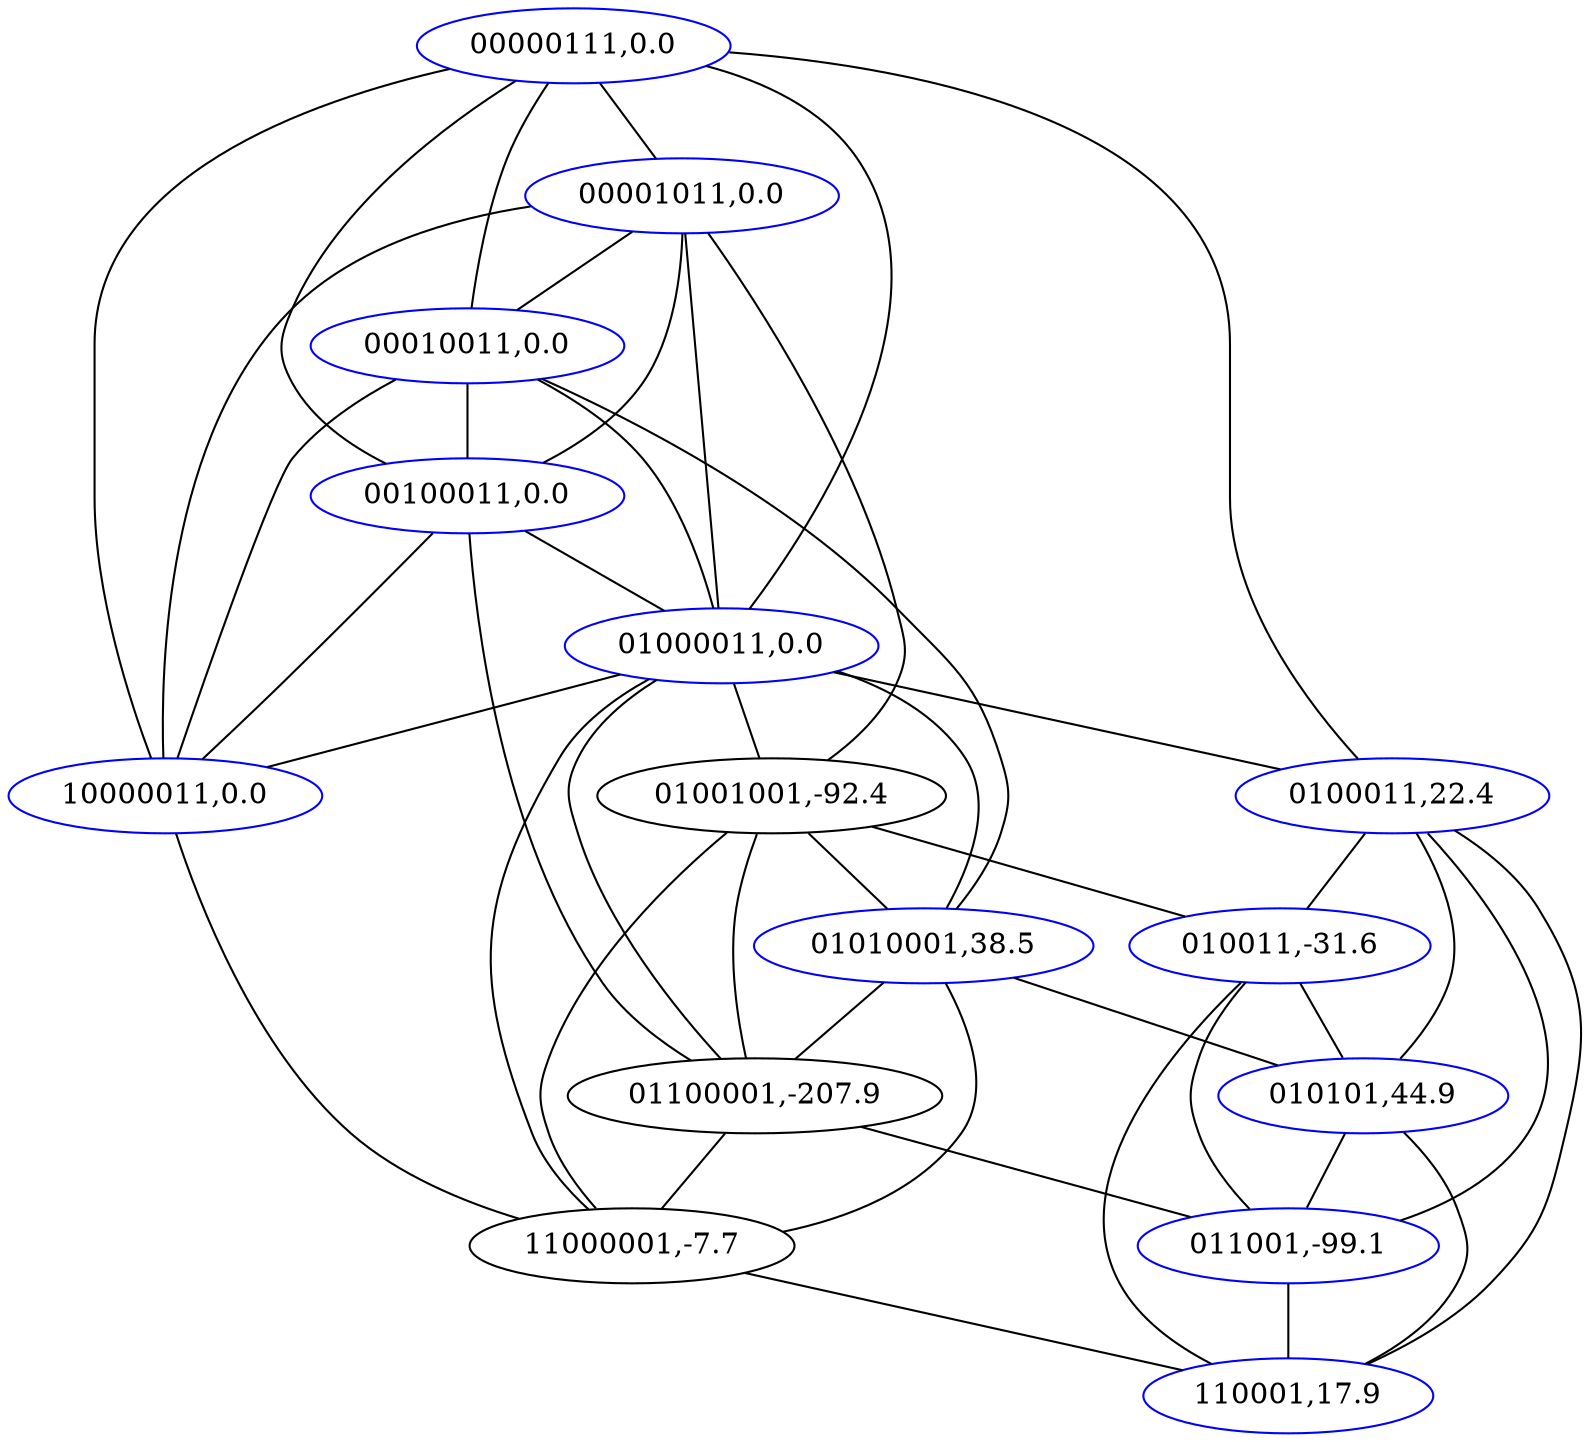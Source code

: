 graph graphname {
	110001 [label="110001,17.9",color=blue];
	011001 [label="011001,-99.1",color=blue];
	010101 [label="010101,44.9",color=blue];
	010011 [label="010011,-31.6",color=blue];
	0100011 [label="0100011,22.4",color=blue];
	11000001 [label="11000001,-7.7",];
	01100001 [label="01100001,-207.9",];
	01010001 [label="01010001,38.5",color=blue];
	01001001 [label="01001001,-92.4",];
	11000001 -- 110001;
	01000011 [label="01000011,0.0",color=blue];
	10000011 [label="10000011,0.0",color=blue];
	10000011 -- 11000001;
	00100011 [label="00100011,0.0",color=blue];
	00010011 [label="00010011,0.0",color=blue];
	00001011 [label="00001011,0.0",color=blue];
	00000111 [label="00000111,0.0",color=blue];
	00000111 -- 10000011;
	00000111 -- 01000011;
	00000111 -- 0100011;
	00000111 -- 00100011;
	00000111 -- 00010011;
	00000111 -- 00001011;
	00001011 -- 10000011;
	00001011 -- 01000011;
	00001011 -- 01001001;
	00001011 -- 00100011;
	00001011 -- 00010011;
	00010011 -- 10000011;
	00010011 -- 01000011;
	00010011 -- 01010001;
	00010011 -- 00100011;
	00100011 -- 10000011;
	00100011 -- 01000011;
	00100011 -- 01100001;
	01000011 -- 10000011;
	01000011 -- 11000001;
	01000011 -- 01100001;
	01000011 -- 01010001;
	01000011 -- 01001001;
	01000011 -- 0100011;
	01001001 -- 11000001;
	01001001 -- 01100001;
	01001001 -- 01010001;
	01001001 -- 010011;
	01010001 -- 11000001;
	01010001 -- 01100001;
	01010001 -- 010101;
	01100001 -- 11000001;
	01100001 -- 011001;
	0100011 -- 110001;
	0100011 -- 011001;
	0100011 -- 010101;
	0100011 -- 010011;
	010011 -- 110001;
	010011 -- 011001;
	010011 -- 010101;
	010101 -- 110001;
	010101 -- 011001;
	011001 -- 110001;
}
